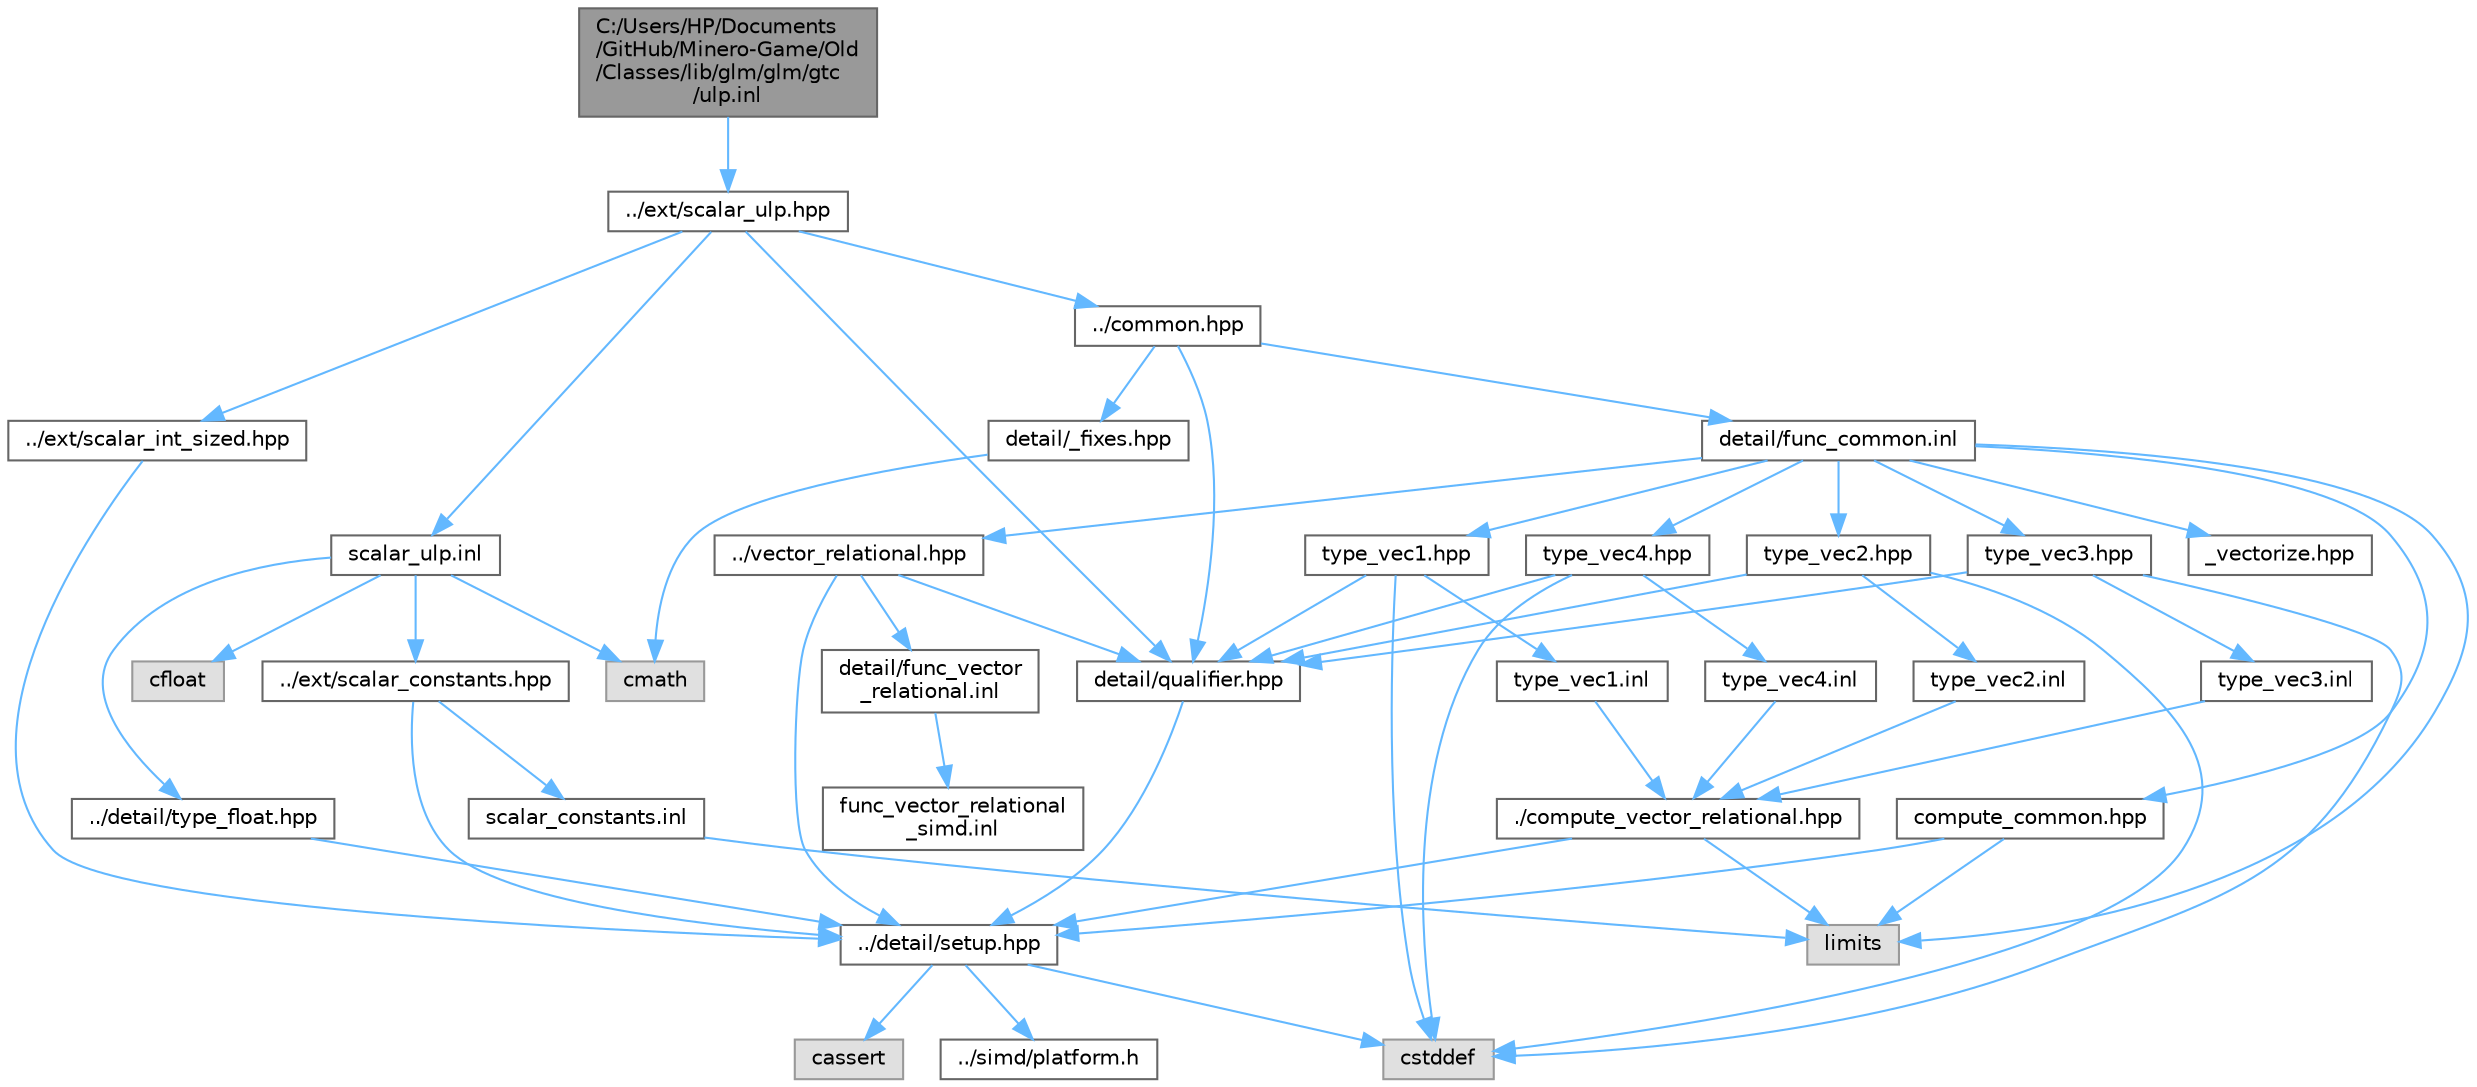 digraph "C:/Users/HP/Documents/GitHub/Minero-Game/Old/Classes/lib/glm/glm/gtc/ulp.inl"
{
 // LATEX_PDF_SIZE
  bgcolor="transparent";
  edge [fontname=Helvetica,fontsize=10,labelfontname=Helvetica,labelfontsize=10];
  node [fontname=Helvetica,fontsize=10,shape=box,height=0.2,width=0.4];
  Node1 [id="Node000001",label="C:/Users/HP/Documents\l/GitHub/Minero-Game/Old\l/Classes/lib/glm/glm/gtc\l/ulp.inl",height=0.2,width=0.4,color="gray40", fillcolor="grey60", style="filled", fontcolor="black",tooltip=" "];
  Node1 -> Node2 [id="edge109_Node000001_Node000002",color="steelblue1",style="solid",tooltip=" "];
  Node2 [id="Node000002",label="../ext/scalar_ulp.hpp",height=0.2,width=0.4,color="grey40", fillcolor="white", style="filled",URL="$_old_2_classes_2lib_2glm_2glm_2ext_2scalar__ulp_8hpp.html",tooltip=" "];
  Node2 -> Node3 [id="edge110_Node000002_Node000003",color="steelblue1",style="solid",tooltip=" "];
  Node3 [id="Node000003",label="../ext/scalar_int_sized.hpp",height=0.2,width=0.4,color="grey40", fillcolor="white", style="filled",URL="$_old_2_classes_2lib_2glm_2glm_2ext_2scalar__int__sized_8hpp.html",tooltip=" "];
  Node3 -> Node4 [id="edge111_Node000003_Node000004",color="steelblue1",style="solid",tooltip=" "];
  Node4 [id="Node000004",label="../detail/setup.hpp",height=0.2,width=0.4,color="grey40", fillcolor="white", style="filled",URL="$_old_2_classes_2lib_2glm_2glm_2detail_2setup_8hpp.html",tooltip=" "];
  Node4 -> Node5 [id="edge112_Node000004_Node000005",color="steelblue1",style="solid",tooltip=" "];
  Node5 [id="Node000005",label="cassert",height=0.2,width=0.4,color="grey60", fillcolor="#E0E0E0", style="filled",tooltip=" "];
  Node4 -> Node6 [id="edge113_Node000004_Node000006",color="steelblue1",style="solid",tooltip=" "];
  Node6 [id="Node000006",label="cstddef",height=0.2,width=0.4,color="grey60", fillcolor="#E0E0E0", style="filled",tooltip=" "];
  Node4 -> Node7 [id="edge114_Node000004_Node000007",color="steelblue1",style="solid",tooltip=" "];
  Node7 [id="Node000007",label="../simd/platform.h",height=0.2,width=0.4,color="grey40", fillcolor="white", style="filled",URL="$_old_2_classes_2lib_2glm_2glm_2simd_2platform_8h.html",tooltip=" "];
  Node2 -> Node8 [id="edge115_Node000002_Node000008",color="steelblue1",style="solid",tooltip=" "];
  Node8 [id="Node000008",label="../common.hpp",height=0.2,width=0.4,color="grey40", fillcolor="white", style="filled",URL="$_old_2_classes_2lib_2glm_2glm_2common_8hpp.html",tooltip=" "];
  Node8 -> Node9 [id="edge116_Node000008_Node000009",color="steelblue1",style="solid",tooltip=" "];
  Node9 [id="Node000009",label="detail/qualifier.hpp",height=0.2,width=0.4,color="grey40", fillcolor="white", style="filled",URL="$_old_2_classes_2lib_2glm_2glm_2detail_2qualifier_8hpp.html",tooltip=" "];
  Node9 -> Node4 [id="edge117_Node000009_Node000004",color="steelblue1",style="solid",tooltip=" "];
  Node8 -> Node10 [id="edge118_Node000008_Node000010",color="steelblue1",style="solid",tooltip=" "];
  Node10 [id="Node000010",label="detail/_fixes.hpp",height=0.2,width=0.4,color="grey40", fillcolor="white", style="filled",URL="$_old_2_classes_2lib_2glm_2glm_2detail_2__fixes_8hpp.html",tooltip=" "];
  Node10 -> Node11 [id="edge119_Node000010_Node000011",color="steelblue1",style="solid",tooltip=" "];
  Node11 [id="Node000011",label="cmath",height=0.2,width=0.4,color="grey60", fillcolor="#E0E0E0", style="filled",tooltip=" "];
  Node8 -> Node12 [id="edge120_Node000008_Node000012",color="steelblue1",style="solid",tooltip=" "];
  Node12 [id="Node000012",label="detail/func_common.inl",height=0.2,width=0.4,color="grey40", fillcolor="white", style="filled",URL="$_old_2_classes_2lib_2glm_2glm_2detail_2func__common_8inl.html",tooltip=" "];
  Node12 -> Node13 [id="edge121_Node000012_Node000013",color="steelblue1",style="solid",tooltip=" "];
  Node13 [id="Node000013",label="../vector_relational.hpp",height=0.2,width=0.4,color="grey40", fillcolor="white", style="filled",URL="$_old_2_classes_2lib_2glm_2glm_2vector__relational_8hpp.html",tooltip=" "];
  Node13 -> Node9 [id="edge122_Node000013_Node000009",color="steelblue1",style="solid",tooltip=" "];
  Node13 -> Node4 [id="edge123_Node000013_Node000004",color="steelblue1",style="solid",tooltip=" "];
  Node13 -> Node14 [id="edge124_Node000013_Node000014",color="steelblue1",style="solid",tooltip=" "];
  Node14 [id="Node000014",label="detail/func_vector\l_relational.inl",height=0.2,width=0.4,color="grey40", fillcolor="white", style="filled",URL="$_old_2_classes_2lib_2glm_2glm_2detail_2func__vector__relational_8inl.html",tooltip=" "];
  Node14 -> Node15 [id="edge125_Node000014_Node000015",color="steelblue1",style="solid",tooltip=" "];
  Node15 [id="Node000015",label="func_vector_relational\l_simd.inl",height=0.2,width=0.4,color="grey40", fillcolor="white", style="filled",URL="$_old_2_classes_2lib_2glm_2glm_2detail_2func__vector__relational__simd_8inl.html",tooltip=" "];
  Node12 -> Node16 [id="edge126_Node000012_Node000016",color="steelblue1",style="solid",tooltip=" "];
  Node16 [id="Node000016",label="compute_common.hpp",height=0.2,width=0.4,color="grey40", fillcolor="white", style="filled",URL="$_old_2_classes_2lib_2glm_2glm_2detail_2compute__common_8hpp.html",tooltip=" "];
  Node16 -> Node4 [id="edge127_Node000016_Node000004",color="steelblue1",style="solid",tooltip=" "];
  Node16 -> Node17 [id="edge128_Node000016_Node000017",color="steelblue1",style="solid",tooltip=" "];
  Node17 [id="Node000017",label="limits",height=0.2,width=0.4,color="grey60", fillcolor="#E0E0E0", style="filled",tooltip=" "];
  Node12 -> Node18 [id="edge129_Node000012_Node000018",color="steelblue1",style="solid",tooltip=" "];
  Node18 [id="Node000018",label="type_vec1.hpp",height=0.2,width=0.4,color="grey40", fillcolor="white", style="filled",URL="$_old_2_classes_2lib_2glm_2glm_2detail_2type__vec1_8hpp.html",tooltip=" "];
  Node18 -> Node9 [id="edge130_Node000018_Node000009",color="steelblue1",style="solid",tooltip=" "];
  Node18 -> Node6 [id="edge131_Node000018_Node000006",color="steelblue1",style="solid",tooltip=" "];
  Node18 -> Node19 [id="edge132_Node000018_Node000019",color="steelblue1",style="solid",tooltip=" "];
  Node19 [id="Node000019",label="type_vec1.inl",height=0.2,width=0.4,color="grey40", fillcolor="white", style="filled",URL="$_old_2_classes_2lib_2glm_2glm_2detail_2type__vec1_8inl.html",tooltip=" "];
  Node19 -> Node20 [id="edge133_Node000019_Node000020",color="steelblue1",style="solid",tooltip=" "];
  Node20 [id="Node000020",label="./compute_vector_relational.hpp",height=0.2,width=0.4,color="grey40", fillcolor="white", style="filled",URL="$_old_2_classes_2lib_2glm_2glm_2detail_2compute__vector__relational_8hpp.html",tooltip=" "];
  Node20 -> Node4 [id="edge134_Node000020_Node000004",color="steelblue1",style="solid",tooltip=" "];
  Node20 -> Node17 [id="edge135_Node000020_Node000017",color="steelblue1",style="solid",tooltip=" "];
  Node12 -> Node21 [id="edge136_Node000012_Node000021",color="steelblue1",style="solid",tooltip=" "];
  Node21 [id="Node000021",label="type_vec2.hpp",height=0.2,width=0.4,color="grey40", fillcolor="white", style="filled",URL="$_old_2_classes_2lib_2glm_2glm_2detail_2type__vec2_8hpp.html",tooltip=" "];
  Node21 -> Node9 [id="edge137_Node000021_Node000009",color="steelblue1",style="solid",tooltip=" "];
  Node21 -> Node6 [id="edge138_Node000021_Node000006",color="steelblue1",style="solid",tooltip=" "];
  Node21 -> Node22 [id="edge139_Node000021_Node000022",color="steelblue1",style="solid",tooltip=" "];
  Node22 [id="Node000022",label="type_vec2.inl",height=0.2,width=0.4,color="grey40", fillcolor="white", style="filled",URL="$_old_2_classes_2lib_2glm_2glm_2detail_2type__vec2_8inl.html",tooltip=" "];
  Node22 -> Node20 [id="edge140_Node000022_Node000020",color="steelblue1",style="solid",tooltip=" "];
  Node12 -> Node23 [id="edge141_Node000012_Node000023",color="steelblue1",style="solid",tooltip=" "];
  Node23 [id="Node000023",label="type_vec3.hpp",height=0.2,width=0.4,color="grey40", fillcolor="white", style="filled",URL="$_old_2_classes_2lib_2glm_2glm_2detail_2type__vec3_8hpp.html",tooltip=" "];
  Node23 -> Node9 [id="edge142_Node000023_Node000009",color="steelblue1",style="solid",tooltip=" "];
  Node23 -> Node6 [id="edge143_Node000023_Node000006",color="steelblue1",style="solid",tooltip=" "];
  Node23 -> Node24 [id="edge144_Node000023_Node000024",color="steelblue1",style="solid",tooltip=" "];
  Node24 [id="Node000024",label="type_vec3.inl",height=0.2,width=0.4,color="grey40", fillcolor="white", style="filled",URL="$_old_2_classes_2lib_2glm_2glm_2detail_2type__vec3_8inl.html",tooltip=" "];
  Node24 -> Node20 [id="edge145_Node000024_Node000020",color="steelblue1",style="solid",tooltip=" "];
  Node12 -> Node25 [id="edge146_Node000012_Node000025",color="steelblue1",style="solid",tooltip=" "];
  Node25 [id="Node000025",label="type_vec4.hpp",height=0.2,width=0.4,color="grey40", fillcolor="white", style="filled",URL="$_old_2_classes_2lib_2glm_2glm_2detail_2type__vec4_8hpp.html",tooltip=" "];
  Node25 -> Node9 [id="edge147_Node000025_Node000009",color="steelblue1",style="solid",tooltip=" "];
  Node25 -> Node6 [id="edge148_Node000025_Node000006",color="steelblue1",style="solid",tooltip=" "];
  Node25 -> Node26 [id="edge149_Node000025_Node000026",color="steelblue1",style="solid",tooltip=" "];
  Node26 [id="Node000026",label="type_vec4.inl",height=0.2,width=0.4,color="grey40", fillcolor="white", style="filled",URL="$_old_2_classes_2lib_2glm_2glm_2detail_2type__vec4_8inl.html",tooltip=" "];
  Node26 -> Node20 [id="edge150_Node000026_Node000020",color="steelblue1",style="solid",tooltip=" "];
  Node12 -> Node27 [id="edge151_Node000012_Node000027",color="steelblue1",style="solid",tooltip=" "];
  Node27 [id="Node000027",label="_vectorize.hpp",height=0.2,width=0.4,color="grey40", fillcolor="white", style="filled",URL="$_old_2_classes_2lib_2glm_2glm_2detail_2__vectorize_8hpp.html",tooltip=" "];
  Node12 -> Node17 [id="edge152_Node000012_Node000017",color="steelblue1",style="solid",tooltip=" "];
  Node2 -> Node9 [id="edge153_Node000002_Node000009",color="steelblue1",style="solid",tooltip=" "];
  Node2 -> Node28 [id="edge154_Node000002_Node000028",color="steelblue1",style="solid",tooltip=" "];
  Node28 [id="Node000028",label="scalar_ulp.inl",height=0.2,width=0.4,color="grey40", fillcolor="white", style="filled",URL="$_old_2_classes_2lib_2glm_2glm_2ext_2scalar__ulp_8inl.html",tooltip=" "];
  Node28 -> Node29 [id="edge155_Node000028_Node000029",color="steelblue1",style="solid",tooltip=" "];
  Node29 [id="Node000029",label="../detail/type_float.hpp",height=0.2,width=0.4,color="grey40", fillcolor="white", style="filled",URL="$_old_2_classes_2lib_2glm_2glm_2detail_2type__float_8hpp.html",tooltip=" "];
  Node29 -> Node4 [id="edge156_Node000029_Node000004",color="steelblue1",style="solid",tooltip=" "];
  Node28 -> Node30 [id="edge157_Node000028_Node000030",color="steelblue1",style="solid",tooltip=" "];
  Node30 [id="Node000030",label="../ext/scalar_constants.hpp",height=0.2,width=0.4,color="grey40", fillcolor="white", style="filled",URL="$_old_2_classes_2lib_2glm_2glm_2ext_2scalar__constants_8hpp.html",tooltip=" "];
  Node30 -> Node4 [id="edge158_Node000030_Node000004",color="steelblue1",style="solid",tooltip=" "];
  Node30 -> Node31 [id="edge159_Node000030_Node000031",color="steelblue1",style="solid",tooltip=" "];
  Node31 [id="Node000031",label="scalar_constants.inl",height=0.2,width=0.4,color="grey40", fillcolor="white", style="filled",URL="$_old_2_classes_2lib_2glm_2glm_2ext_2scalar__constants_8inl.html",tooltip=" "];
  Node31 -> Node17 [id="edge160_Node000031_Node000017",color="steelblue1",style="solid",tooltip=" "];
  Node28 -> Node11 [id="edge161_Node000028_Node000011",color="steelblue1",style="solid",tooltip=" "];
  Node28 -> Node32 [id="edge162_Node000028_Node000032",color="steelblue1",style="solid",tooltip=" "];
  Node32 [id="Node000032",label="cfloat",height=0.2,width=0.4,color="grey60", fillcolor="#E0E0E0", style="filled",tooltip=" "];
}
